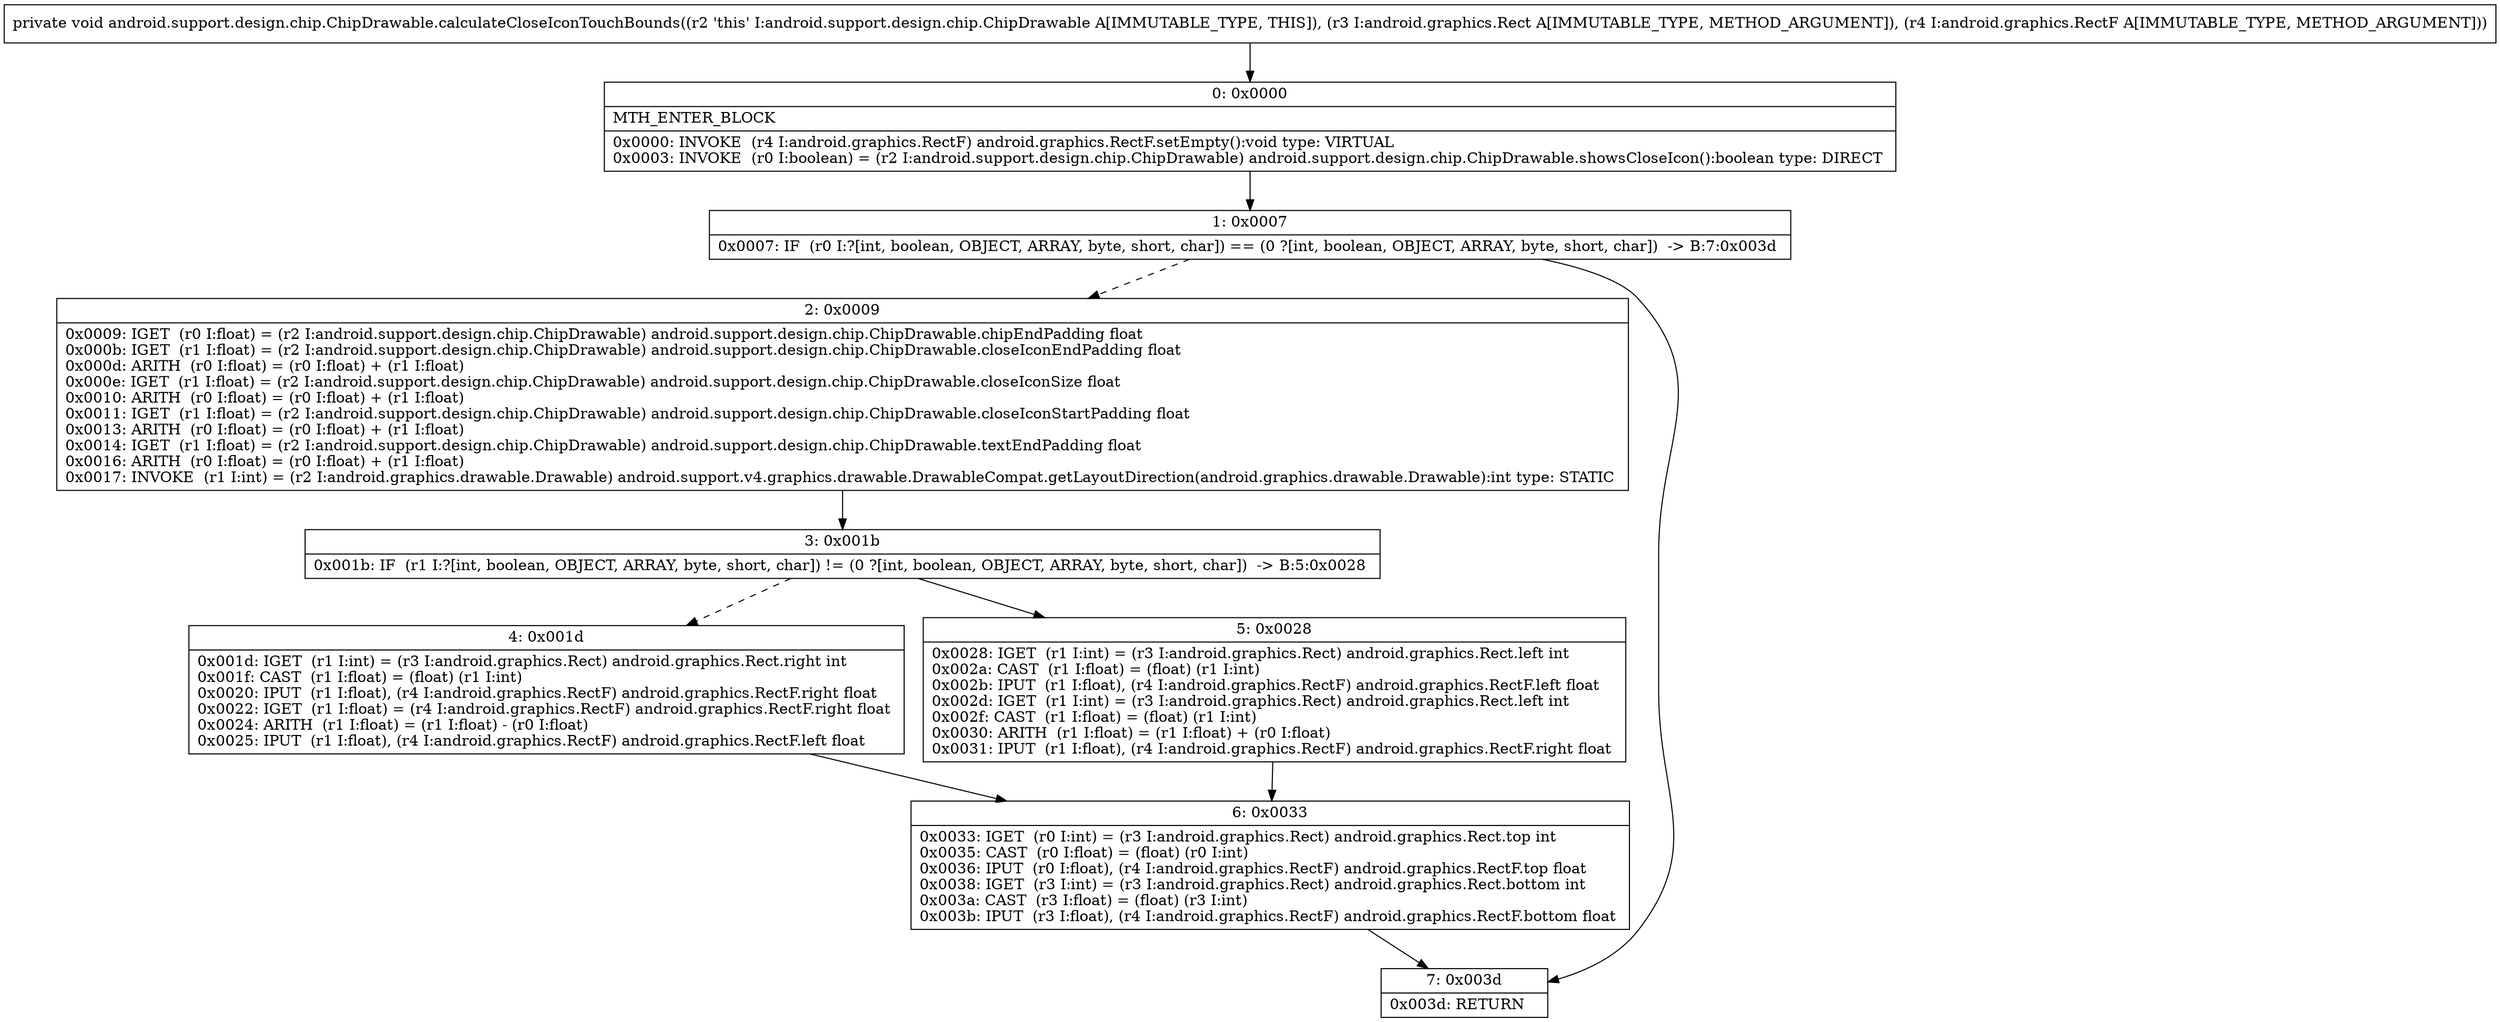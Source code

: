 digraph "CFG forandroid.support.design.chip.ChipDrawable.calculateCloseIconTouchBounds(Landroid\/graphics\/Rect;Landroid\/graphics\/RectF;)V" {
Node_0 [shape=record,label="{0\:\ 0x0000|MTH_ENTER_BLOCK\l|0x0000: INVOKE  (r4 I:android.graphics.RectF) android.graphics.RectF.setEmpty():void type: VIRTUAL \l0x0003: INVOKE  (r0 I:boolean) = (r2 I:android.support.design.chip.ChipDrawable) android.support.design.chip.ChipDrawable.showsCloseIcon():boolean type: DIRECT \l}"];
Node_1 [shape=record,label="{1\:\ 0x0007|0x0007: IF  (r0 I:?[int, boolean, OBJECT, ARRAY, byte, short, char]) == (0 ?[int, boolean, OBJECT, ARRAY, byte, short, char])  \-\> B:7:0x003d \l}"];
Node_2 [shape=record,label="{2\:\ 0x0009|0x0009: IGET  (r0 I:float) = (r2 I:android.support.design.chip.ChipDrawable) android.support.design.chip.ChipDrawable.chipEndPadding float \l0x000b: IGET  (r1 I:float) = (r2 I:android.support.design.chip.ChipDrawable) android.support.design.chip.ChipDrawable.closeIconEndPadding float \l0x000d: ARITH  (r0 I:float) = (r0 I:float) + (r1 I:float) \l0x000e: IGET  (r1 I:float) = (r2 I:android.support.design.chip.ChipDrawable) android.support.design.chip.ChipDrawable.closeIconSize float \l0x0010: ARITH  (r0 I:float) = (r0 I:float) + (r1 I:float) \l0x0011: IGET  (r1 I:float) = (r2 I:android.support.design.chip.ChipDrawable) android.support.design.chip.ChipDrawable.closeIconStartPadding float \l0x0013: ARITH  (r0 I:float) = (r0 I:float) + (r1 I:float) \l0x0014: IGET  (r1 I:float) = (r2 I:android.support.design.chip.ChipDrawable) android.support.design.chip.ChipDrawable.textEndPadding float \l0x0016: ARITH  (r0 I:float) = (r0 I:float) + (r1 I:float) \l0x0017: INVOKE  (r1 I:int) = (r2 I:android.graphics.drawable.Drawable) android.support.v4.graphics.drawable.DrawableCompat.getLayoutDirection(android.graphics.drawable.Drawable):int type: STATIC \l}"];
Node_3 [shape=record,label="{3\:\ 0x001b|0x001b: IF  (r1 I:?[int, boolean, OBJECT, ARRAY, byte, short, char]) != (0 ?[int, boolean, OBJECT, ARRAY, byte, short, char])  \-\> B:5:0x0028 \l}"];
Node_4 [shape=record,label="{4\:\ 0x001d|0x001d: IGET  (r1 I:int) = (r3 I:android.graphics.Rect) android.graphics.Rect.right int \l0x001f: CAST  (r1 I:float) = (float) (r1 I:int) \l0x0020: IPUT  (r1 I:float), (r4 I:android.graphics.RectF) android.graphics.RectF.right float \l0x0022: IGET  (r1 I:float) = (r4 I:android.graphics.RectF) android.graphics.RectF.right float \l0x0024: ARITH  (r1 I:float) = (r1 I:float) \- (r0 I:float) \l0x0025: IPUT  (r1 I:float), (r4 I:android.graphics.RectF) android.graphics.RectF.left float \l}"];
Node_5 [shape=record,label="{5\:\ 0x0028|0x0028: IGET  (r1 I:int) = (r3 I:android.graphics.Rect) android.graphics.Rect.left int \l0x002a: CAST  (r1 I:float) = (float) (r1 I:int) \l0x002b: IPUT  (r1 I:float), (r4 I:android.graphics.RectF) android.graphics.RectF.left float \l0x002d: IGET  (r1 I:int) = (r3 I:android.graphics.Rect) android.graphics.Rect.left int \l0x002f: CAST  (r1 I:float) = (float) (r1 I:int) \l0x0030: ARITH  (r1 I:float) = (r1 I:float) + (r0 I:float) \l0x0031: IPUT  (r1 I:float), (r4 I:android.graphics.RectF) android.graphics.RectF.right float \l}"];
Node_6 [shape=record,label="{6\:\ 0x0033|0x0033: IGET  (r0 I:int) = (r3 I:android.graphics.Rect) android.graphics.Rect.top int \l0x0035: CAST  (r0 I:float) = (float) (r0 I:int) \l0x0036: IPUT  (r0 I:float), (r4 I:android.graphics.RectF) android.graphics.RectF.top float \l0x0038: IGET  (r3 I:int) = (r3 I:android.graphics.Rect) android.graphics.Rect.bottom int \l0x003a: CAST  (r3 I:float) = (float) (r3 I:int) \l0x003b: IPUT  (r3 I:float), (r4 I:android.graphics.RectF) android.graphics.RectF.bottom float \l}"];
Node_7 [shape=record,label="{7\:\ 0x003d|0x003d: RETURN   \l}"];
MethodNode[shape=record,label="{private void android.support.design.chip.ChipDrawable.calculateCloseIconTouchBounds((r2 'this' I:android.support.design.chip.ChipDrawable A[IMMUTABLE_TYPE, THIS]), (r3 I:android.graphics.Rect A[IMMUTABLE_TYPE, METHOD_ARGUMENT]), (r4 I:android.graphics.RectF A[IMMUTABLE_TYPE, METHOD_ARGUMENT])) }"];
MethodNode -> Node_0;
Node_0 -> Node_1;
Node_1 -> Node_2[style=dashed];
Node_1 -> Node_7;
Node_2 -> Node_3;
Node_3 -> Node_4[style=dashed];
Node_3 -> Node_5;
Node_4 -> Node_6;
Node_5 -> Node_6;
Node_6 -> Node_7;
}

